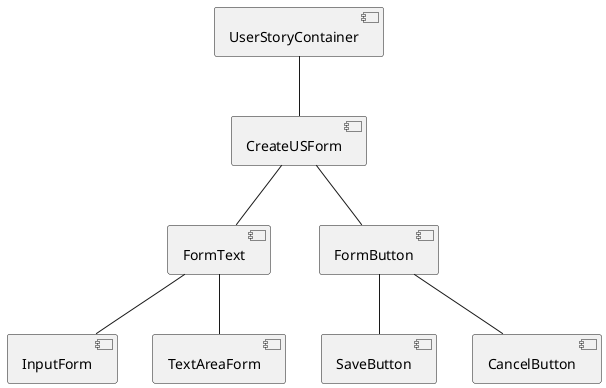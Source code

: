 @startuml

[UserStoryContainer] as CRContainer
[CreateUSForm] as USForm
[FormText] as Form
[FormButton] as Button
[SaveButton] as Save
[CancelButton] as Cancel
[InputForm] as IForm
[TextAreaForm] as TArea

CRContainer -- USForm
USForm -- Form
USForm -- Button
Button -- Save
Button -- Cancel
Form -- IForm
Form -- TArea

@enduml